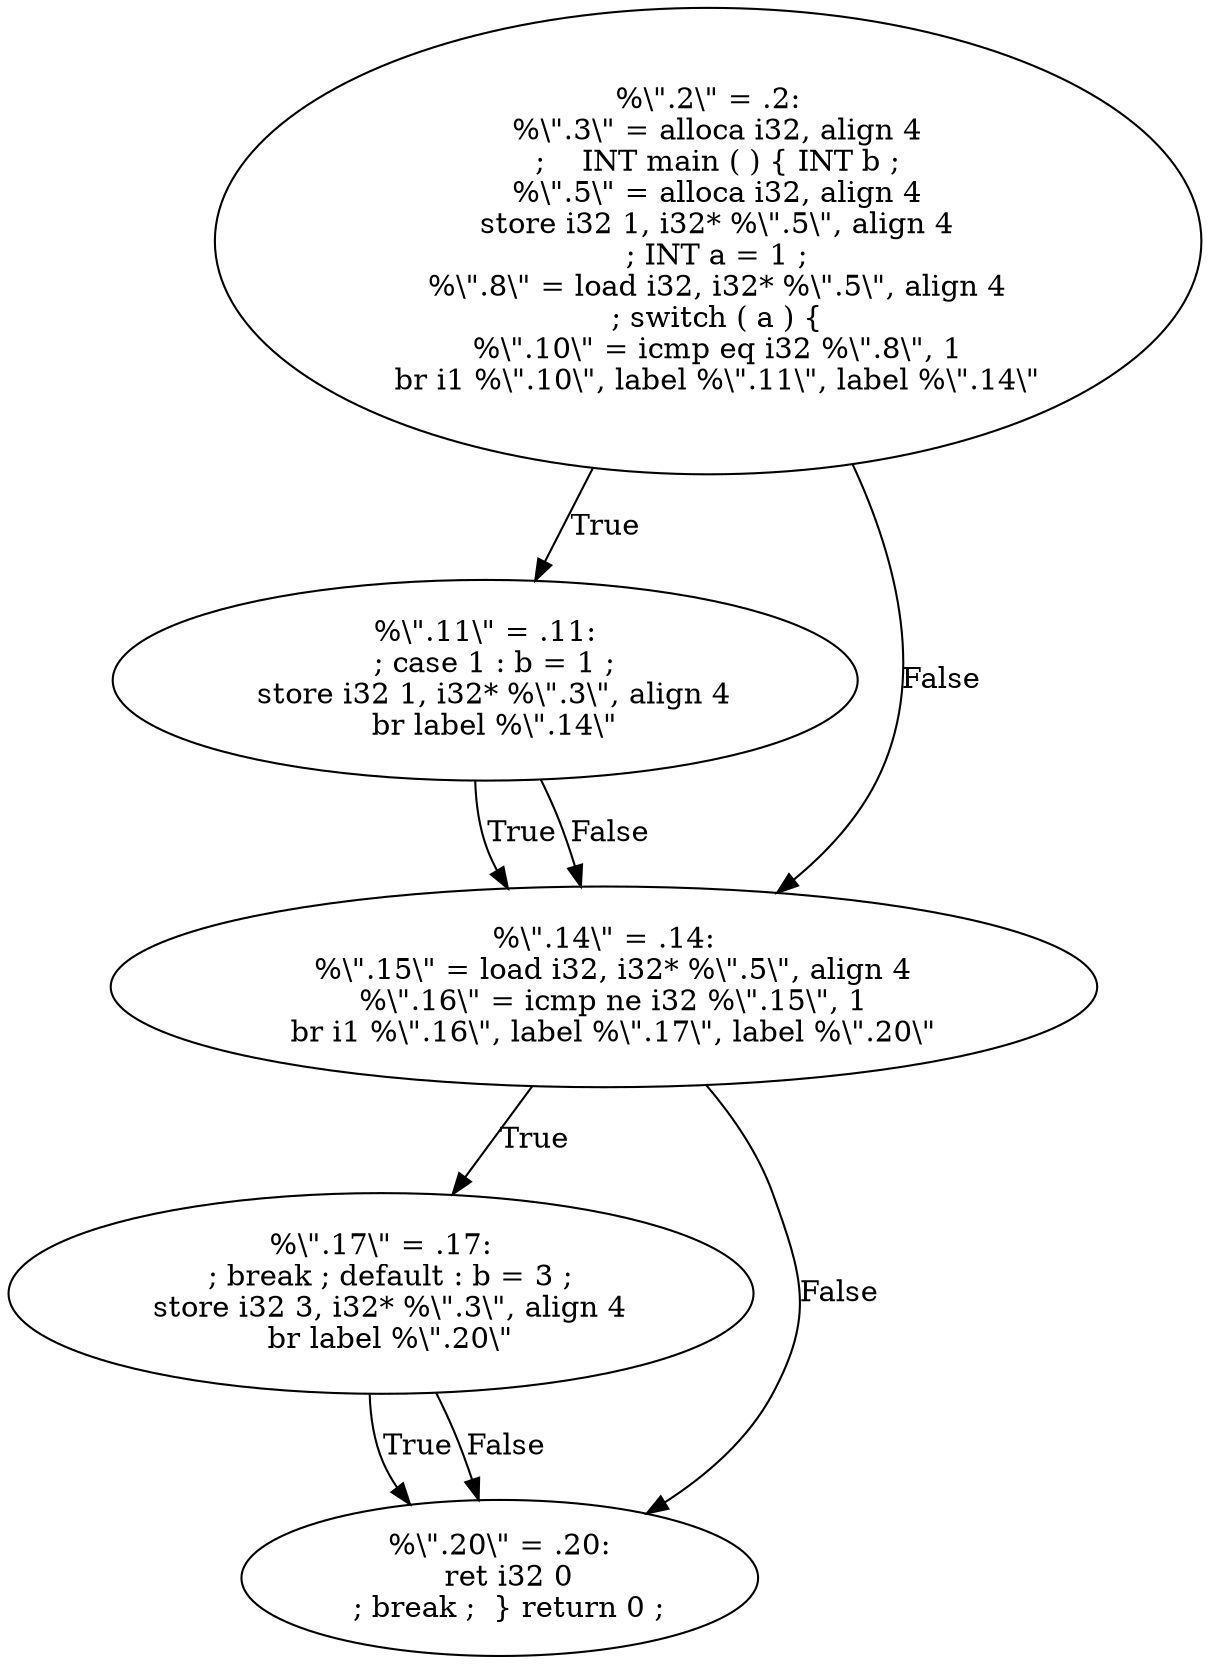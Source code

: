 digraph AST {
  "135765456686960" [label="%\\\".2\\\" = .2:
  %\\\".3\\\" = alloca i32, align 4
  ;    INT main ( ) { INT b ;
  %\\\".5\\\" = alloca i32, align 4
  store i32 1, i32* %\\\".5\\\", align 4
  ; INT a = 1 ;
  %\\\".8\\\" = load i32, i32* %\\\".5\\\", align 4
  ; switch ( a ) {
  %\\\".10\\\" = icmp eq i32 %\\\".8\\\", 1
  br i1 %\\\".10\\\", label %\\\".11\\\", label %\\\".14\\\""];
  "135765456686960" -> "135765456691856" [label="True"];
  "135765456686960" -> "135765456695312" [label="False"];
  "135765456691856" [label="%\\\".11\\\" = .11:
  ; case 1 : b = 1 ;
  store i32 1, i32* %\\\".3\\\", align 4
  br label %\\\".14\\\""];
  "135765456691856" -> "135765456695312" [label="True"];
  "135765456691856" -> "135765456695312" [label="False"];
  "135765456695312" [label="%\\\".14\\\" = .14:
  %\\\".15\\\" = load i32, i32* %\\\".5\\\", align 4
  %\\\".16\\\" = icmp ne i32 %\\\".15\\\", 1
  br i1 %\\\".16\\\", label %\\\".17\\\", label %\\\".20\\\""];
  "135765456695312" -> "135765456693488" [label="True"];
  "135765456695312" -> "135765456694112" [label="False"];
  "135765456693488" [label="%\\\".17\\\" = .17:
  ; break ; default : b = 3 ;
  store i32 3, i32* %\\\".3\\\", align 4
  br label %\\\".20\\\""];
  "135765456693488" -> "135765456694112" [label="True"];
  "135765456693488" -> "135765456694112" [label="False"];
  "135765456694112" [label="%\\\".20\\\" = .20:
  ret i32 0
  ; break ;  } return 0 ;"];
}
